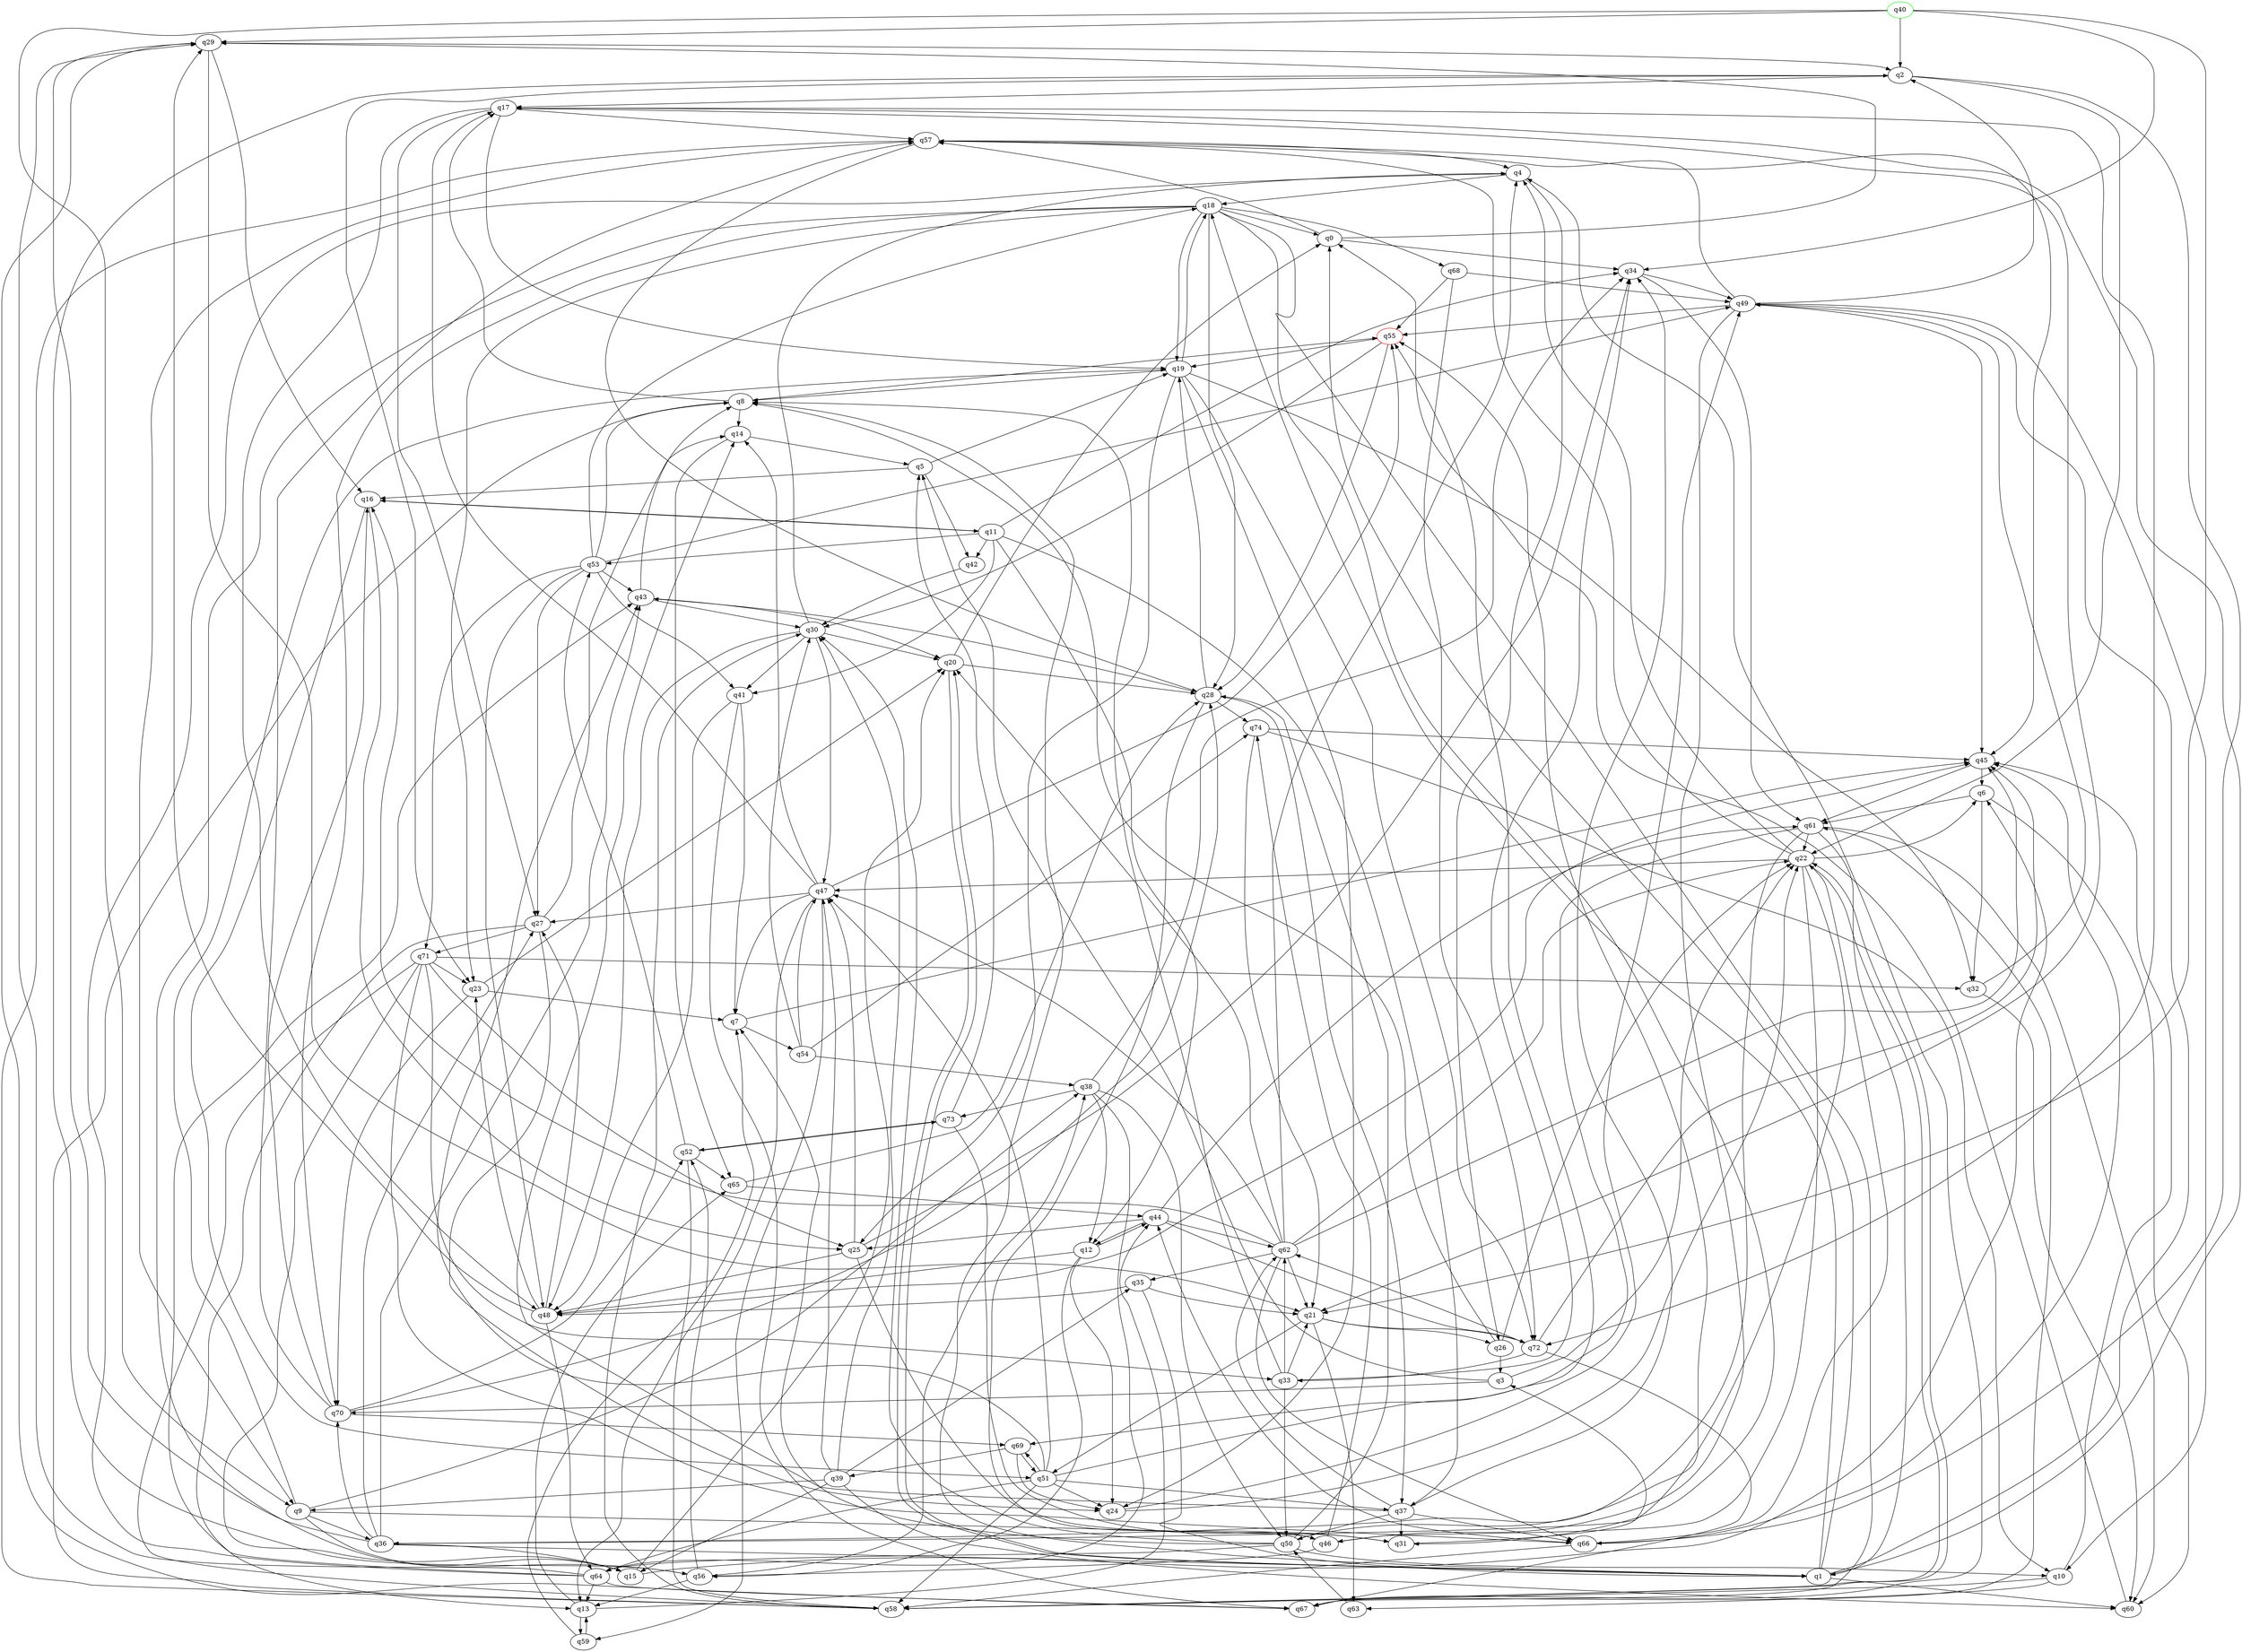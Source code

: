digraph A{
q40 [initial=1,color=green];
q55 [final=1,color=red];
q0 -> q29;
q0 -> q34;
q0 -> q57;
q1 -> q0;
q1 -> q8;
q1 -> q17;
q1 -> q18;
q1 -> q20;
q1 -> q49;
q1 -> q60;
q2 -> q17;
q2 -> q22;
q2 -> q23;
q2 -> q66;
q3 -> q5;
q3 -> q22;
q3 -> q70;
q4 -> q18;
q4 -> q26;
q5 -> q16;
q5 -> q19;
q5 -> q42;
q6 -> q32;
q6 -> q60;
q6 -> q61;
q7 -> q45;
q7 -> q54;
q8 -> q14;
q8 -> q17;
q8 -> q55;
q9 -> q15;
q9 -> q19;
q9 -> q36;
q9 -> q38;
q9 -> q46;
q10 -> q45;
q10 -> q58;
q10 -> q63;
q11 -> q12;
q11 -> q16;
q11 -> q34;
q11 -> q37;
q11 -> q41;
q11 -> q42;
q11 -> q53;
q12 -> q24;
q12 -> q44;
q12 -> q48;
q12 -> q56;
q13 -> q44;
q13 -> q59;
q13 -> q65;
q14 -> q5;
q14 -> q65;
q15 -> q6;
q15 -> q20;
q16 -> q11;
q16 -> q25;
q16 -> q51;
q17 -> q19;
q17 -> q21;
q17 -> q27;
q17 -> q48;
q17 -> q57;
q17 -> q72;
q18 -> q0;
q18 -> q19;
q18 -> q23;
q18 -> q28;
q18 -> q31;
q18 -> q56;
q18 -> q67;
q18 -> q68;
q18 -> q70;
q19 -> q8;
q19 -> q18;
q19 -> q24;
q19 -> q25;
q19 -> q32;
q19 -> q72;
q20 -> q0;
q20 -> q1;
q20 -> q28;
q21 -> q26;
q21 -> q51;
q21 -> q63;
q21 -> q72;
q22 -> q4;
q22 -> q6;
q22 -> q36;
q22 -> q46;
q22 -> q47;
q22 -> q57;
q22 -> q58;
q23 -> q7;
q23 -> q20;
q23 -> q70;
q24 -> q22;
q24 -> q49;
q25 -> q31;
q25 -> q34;
q25 -> q47;
q25 -> q48;
q26 -> q3;
q26 -> q8;
q26 -> q22;
q27 -> q13;
q27 -> q14;
q27 -> q24;
q27 -> q71;
q28 -> q19;
q28 -> q37;
q28 -> q43;
q28 -> q46;
q28 -> q74;
q29 -> q2;
q29 -> q16;
q29 -> q21;
q29 -> q67;
q30 -> q4;
q30 -> q20;
q30 -> q41;
q30 -> q47;
q30 -> q48;
q31 -> q3;
q32 -> q49;
q32 -> q60;
q33 -> q8;
q33 -> q21;
q33 -> q34;
q33 -> q50;
q33 -> q62;
q34 -> q49;
q34 -> q61;
q35 -> q1;
q35 -> q21;
q35 -> q48;
q36 -> q1;
q36 -> q15;
q36 -> q27;
q36 -> q29;
q36 -> q43;
q36 -> q70;
q37 -> q14;
q37 -> q31;
q37 -> q34;
q37 -> q50;
q37 -> q62;
q37 -> q66;
q38 -> q12;
q38 -> q34;
q38 -> q50;
q38 -> q64;
q38 -> q73;
q39 -> q9;
q39 -> q15;
q39 -> q30;
q39 -> q35;
q39 -> q47;
q39 -> q60;
q40 -> q2;
q40 -> q9;
q40 -> q21;
q40 -> q29;
q40 -> q34;
q41 -> q7;
q41 -> q48;
q41 -> q67;
q42 -> q30;
q43 -> q8;
q43 -> q20;
q43 -> q30;
q44 -> q12;
q44 -> q25;
q44 -> q61;
q44 -> q62;
q44 -> q72;
q45 -> q6;
q45 -> q61;
q46 -> q56;
q46 -> q74;
q47 -> q7;
q47 -> q13;
q47 -> q14;
q47 -> q17;
q47 -> q27;
q47 -> q55;
q47 -> q59;
q48 -> q23;
q48 -> q27;
q48 -> q29;
q48 -> q45;
q48 -> q64;
q49 -> q2;
q49 -> q10;
q49 -> q45;
q49 -> q46;
q49 -> q55;
q49 -> q57;
q50 -> q7;
q50 -> q10;
q50 -> q28;
q50 -> q30;
q50 -> q55;
q50 -> q64;
q51 -> q24;
q51 -> q37;
q51 -> q43;
q51 -> q47;
q51 -> q55;
q51 -> q58;
q51 -> q64;
q51 -> q69;
q52 -> q53;
q52 -> q58;
q52 -> q65;
q52 -> q73;
q53 -> q8;
q53 -> q18;
q53 -> q27;
q53 -> q41;
q53 -> q43;
q53 -> q48;
q53 -> q49;
q53 -> q71;
q54 -> q30;
q54 -> q38;
q54 -> q47;
q54 -> q74;
q55 -> q19;
q55 -> q28;
q55 -> q30;
q56 -> q2;
q56 -> q13;
q56 -> q38;
q56 -> q52;
q57 -> q4;
q57 -> q9;
q57 -> q28;
q57 -> q45;
q58 -> q8;
q58 -> q22;
q58 -> q30;
q58 -> q57;
q59 -> q7;
q59 -> q13;
q60 -> q0;
q61 -> q1;
q61 -> q22;
q61 -> q36;
q61 -> q60;
q61 -> q69;
q62 -> q4;
q62 -> q16;
q62 -> q20;
q62 -> q21;
q62 -> q22;
q62 -> q35;
q62 -> q45;
q62 -> q47;
q62 -> q66;
q63 -> q50;
q64 -> q4;
q64 -> q13;
q64 -> q29;
q64 -> q43;
q64 -> q67;
q65 -> q28;
q65 -> q44;
q66 -> q22;
q66 -> q44;
q66 -> q45;
q66 -> q58;
q67 -> q4;
q67 -> q61;
q68 -> q49;
q68 -> q55;
q68 -> q72;
q69 -> q24;
q69 -> q39;
q69 -> q51;
q70 -> q16;
q70 -> q28;
q70 -> q52;
q70 -> q57;
q70 -> q69;
q71 -> q15;
q71 -> q23;
q71 -> q25;
q71 -> q32;
q71 -> q33;
q71 -> q58;
q71 -> q66;
q72 -> q33;
q72 -> q45;
q72 -> q62;
q72 -> q67;
q73 -> q5;
q73 -> q31;
q73 -> q52;
q74 -> q10;
q74 -> q21;
q74 -> q45;
}